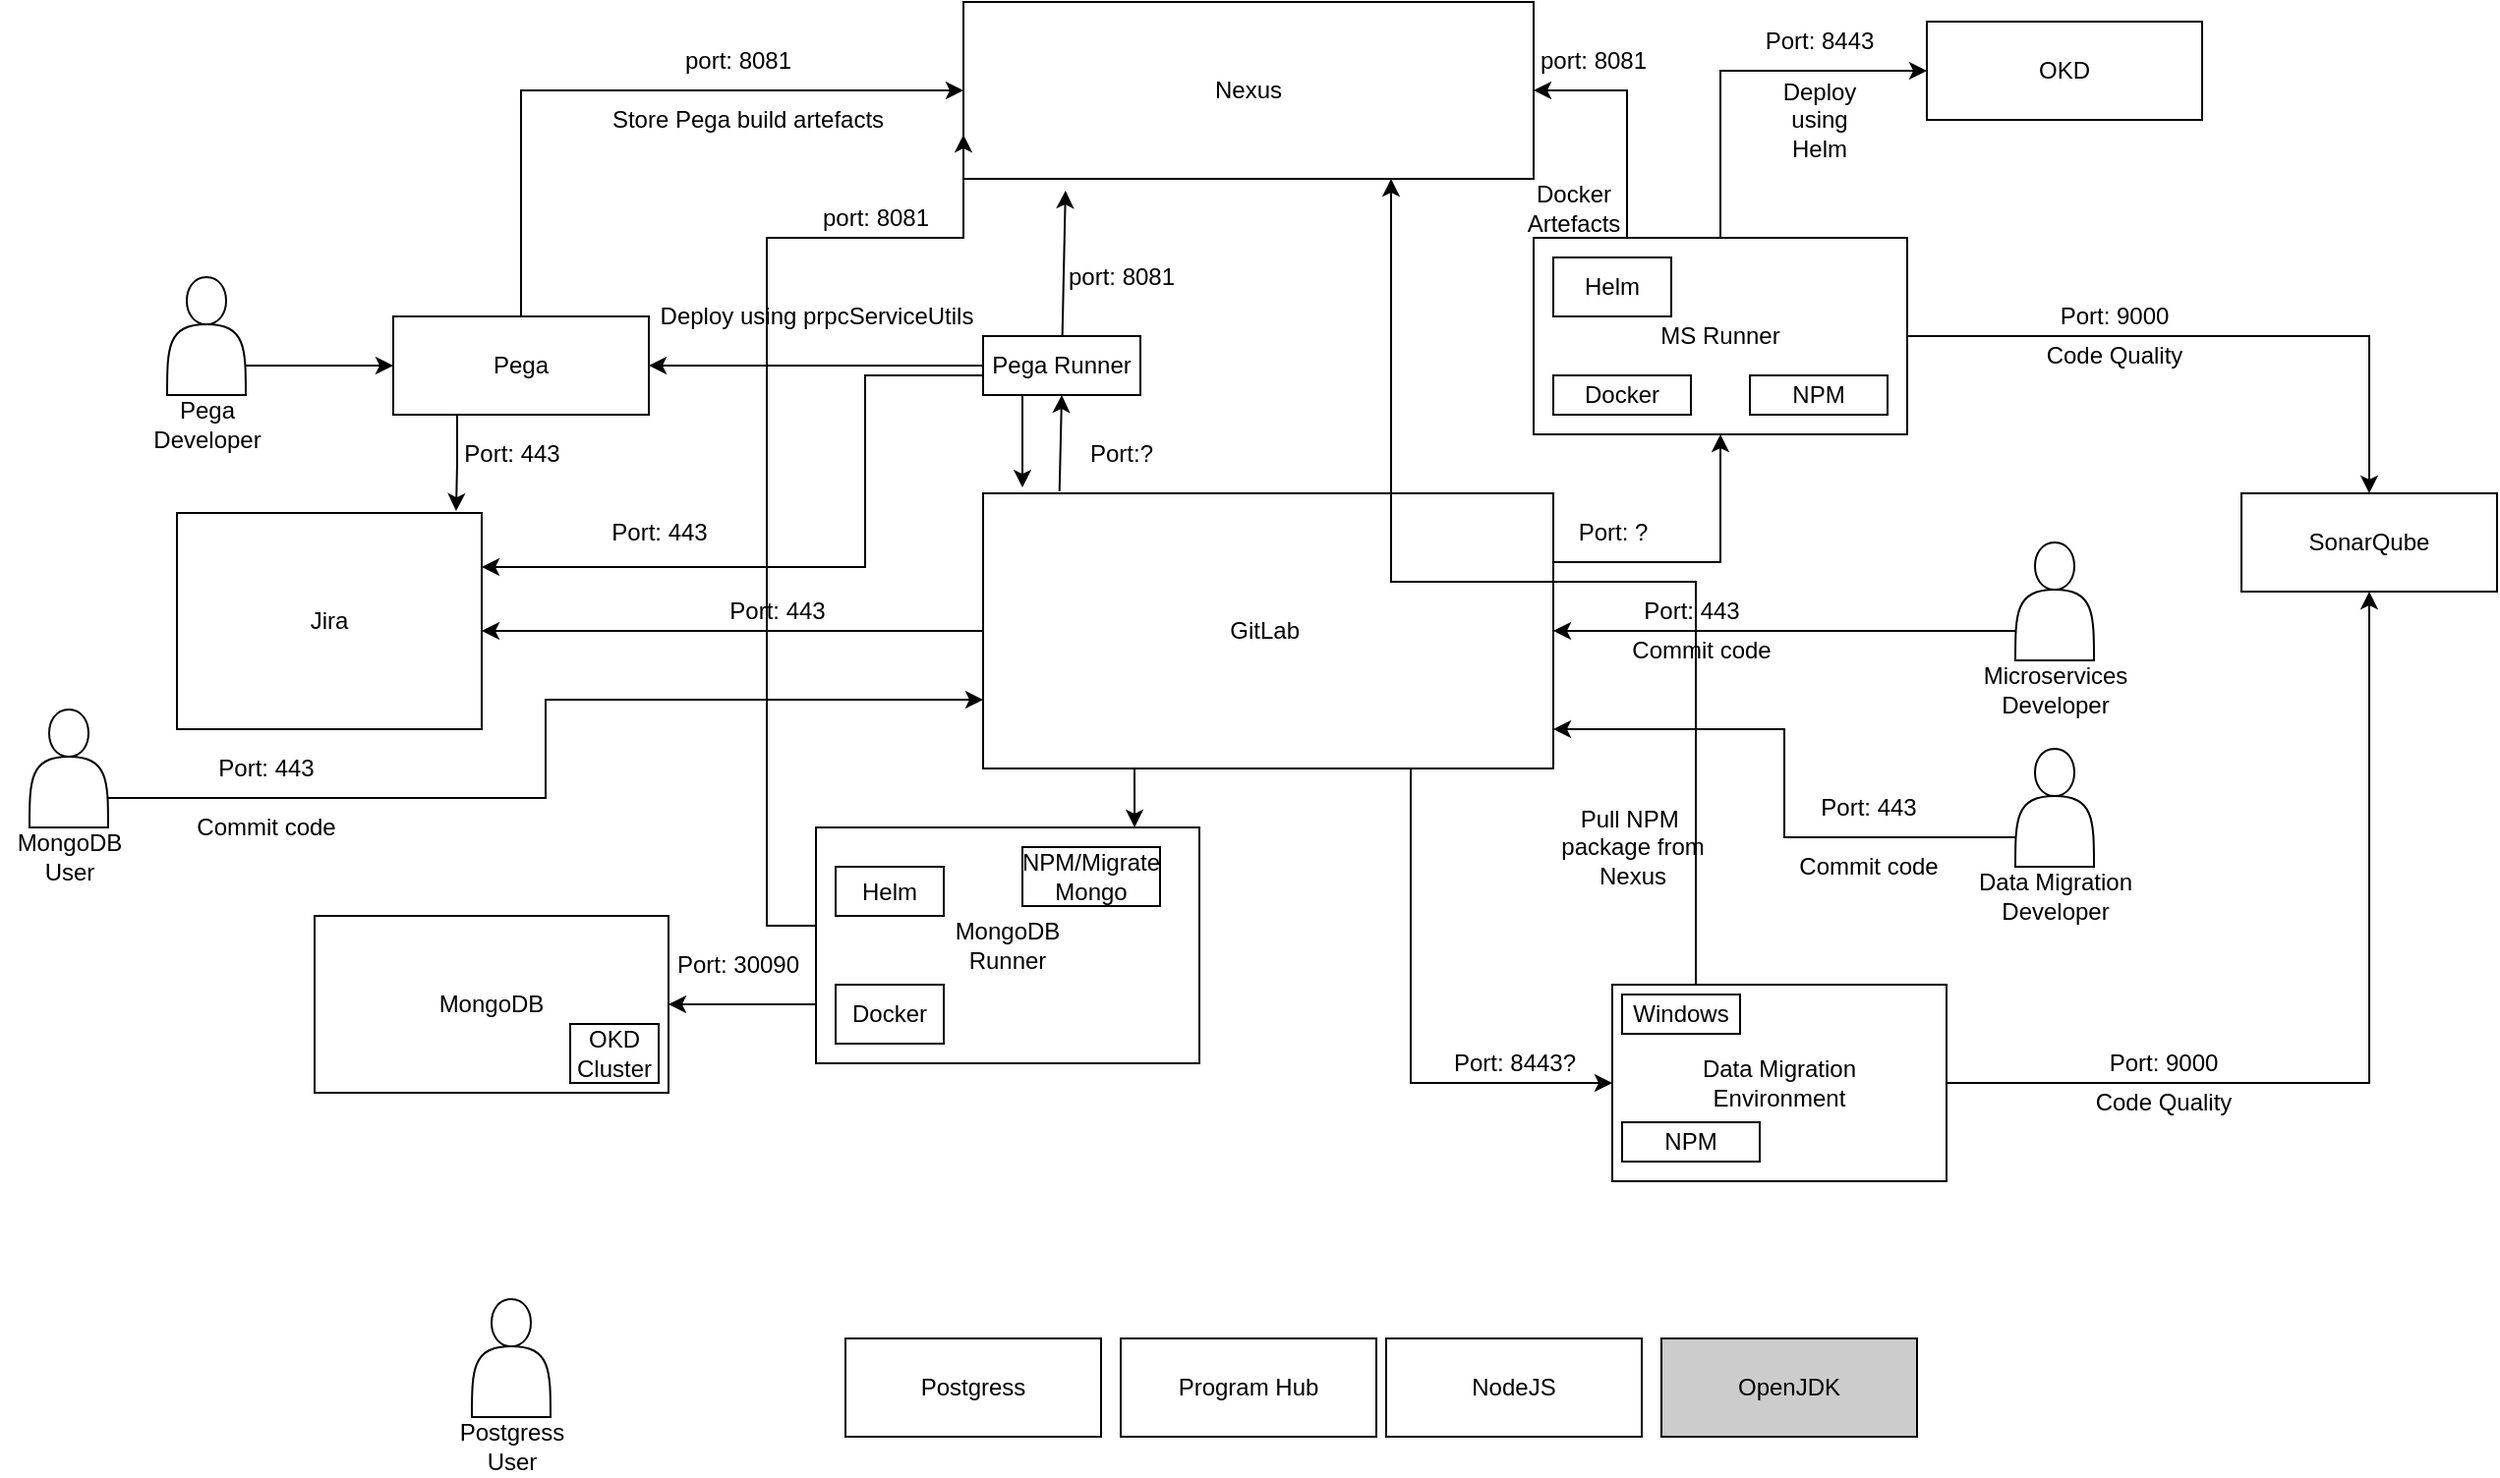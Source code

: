 <mxfile version="14.3.0" type="github">
  <diagram id="yEX03F2-4k3QhNtm0nUO" name="Page-1">
    <mxGraphModel dx="1773" dy="402" grid="1" gridSize="10" guides="1" tooltips="1" connect="1" arrows="1" fold="1" page="1" pageScale="1" pageWidth="850" pageHeight="1100" math="0" shadow="0">
      <root>
        <mxCell id="0" />
        <mxCell id="1" parent="0" />
        <mxCell id="2I3kHFt0QKKIAk0io2S7-80" style="edgeStyle=orthogonalEdgeStyle;rounded=0;orthogonalLoop=1;jettySize=auto;html=1;exitX=0.25;exitY=0;exitDx=0;exitDy=0;entryX=1;entryY=0.5;entryDx=0;entryDy=0;" parent="1" source="2I3kHFt0QKKIAk0io2S7-72" target="2I3kHFt0QKKIAk0io2S7-3" edge="1">
          <mxGeometry relative="1" as="geometry" />
        </mxCell>
        <mxCell id="2I3kHFt0QKKIAk0io2S7-91" style="edgeStyle=orthogonalEdgeStyle;rounded=0;orthogonalLoop=1;jettySize=auto;html=1;exitX=1;exitY=0.5;exitDx=0;exitDy=0;entryX=0.5;entryY=0;entryDx=0;entryDy=0;" parent="1" source="2I3kHFt0QKKIAk0io2S7-72" target="2I3kHFt0QKKIAk0io2S7-21" edge="1">
          <mxGeometry relative="1" as="geometry" />
        </mxCell>
        <mxCell id="2I3kHFt0QKKIAk0io2S7-72" value="MS Runner" style="rounded=0;whiteSpace=wrap;html=1;fillColor=#FFFFFF;" parent="1" vertex="1">
          <mxGeometry x="600" y="190" width="190" height="100" as="geometry" />
        </mxCell>
        <mxCell id="2I3kHFt0QKKIAk0io2S7-44" style="edgeStyle=orthogonalEdgeStyle;rounded=0;orthogonalLoop=1;jettySize=auto;html=1;exitX=0;exitY=0.5;exitDx=0;exitDy=0;" parent="1" source="2I3kHFt0QKKIAk0io2S7-2" edge="1">
          <mxGeometry relative="1" as="geometry">
            <mxPoint x="65" y="390" as="targetPoint" />
          </mxGeometry>
        </mxCell>
        <mxCell id="2I3kHFt0QKKIAk0io2S7-77" style="edgeStyle=orthogonalEdgeStyle;rounded=0;orthogonalLoop=1;jettySize=auto;html=1;exitX=1;exitY=0.25;exitDx=0;exitDy=0;entryX=0.5;entryY=1;entryDx=0;entryDy=0;" parent="1" source="2I3kHFt0QKKIAk0io2S7-2" target="2I3kHFt0QKKIAk0io2S7-72" edge="1">
          <mxGeometry relative="1" as="geometry" />
        </mxCell>
        <mxCell id="2I3kHFt0QKKIAk0io2S7-98" style="edgeStyle=orthogonalEdgeStyle;rounded=0;orthogonalLoop=1;jettySize=auto;html=1;exitX=0.75;exitY=1;exitDx=0;exitDy=0;entryX=0;entryY=0.5;entryDx=0;entryDy=0;" parent="1" source="2I3kHFt0QKKIAk0io2S7-2" target="2I3kHFt0QKKIAk0io2S7-16" edge="1">
          <mxGeometry relative="1" as="geometry">
            <Array as="points">
              <mxPoint x="538" y="620" />
            </Array>
          </mxGeometry>
        </mxCell>
        <mxCell id="svDkDxRGT5RZ3vrF5M3s-15" style="edgeStyle=orthogonalEdgeStyle;rounded=0;orthogonalLoop=1;jettySize=auto;html=1;exitX=0.25;exitY=1;exitDx=0;exitDy=0;entryX=0.831;entryY=0;entryDx=0;entryDy=0;entryPerimeter=0;" edge="1" parent="1" source="2I3kHFt0QKKIAk0io2S7-2" target="svDkDxRGT5RZ3vrF5M3s-7">
          <mxGeometry relative="1" as="geometry" />
        </mxCell>
        <mxCell id="2I3kHFt0QKKIAk0io2S7-2" value="GitLab&amp;nbsp;" style="rounded=0;whiteSpace=wrap;html=1;" parent="1" vertex="1">
          <mxGeometry x="320" y="320" width="290" height="140" as="geometry" />
        </mxCell>
        <mxCell id="2I3kHFt0QKKIAk0io2S7-3" value="Nexus" style="rounded=0;whiteSpace=wrap;html=1;" parent="1" vertex="1">
          <mxGeometry x="310" y="70" width="290" height="90" as="geometry" />
        </mxCell>
        <mxCell id="2I3kHFt0QKKIAk0io2S7-7" value="" style="shape=actor;whiteSpace=wrap;html=1;" parent="1" vertex="1">
          <mxGeometry x="845" y="345" width="40" height="60" as="geometry" />
        </mxCell>
        <mxCell id="2I3kHFt0QKKIAk0io2S7-10" value="Microservices &lt;br&gt;Developer" style="text;html=1;align=center;verticalAlign=middle;resizable=0;points=[];autosize=1;" parent="1" vertex="1">
          <mxGeometry x="820" y="405" width="90" height="30" as="geometry" />
        </mxCell>
        <mxCell id="svDkDxRGT5RZ3vrF5M3s-9" style="edgeStyle=orthogonalEdgeStyle;rounded=0;orthogonalLoop=1;jettySize=auto;html=1;entryX=0;entryY=0.75;entryDx=0;entryDy=0;" edge="1" parent="1" source="svDkDxRGT5RZ3vrF5M3s-7" target="2I3kHFt0QKKIAk0io2S7-3">
          <mxGeometry relative="1" as="geometry">
            <Array as="points">
              <mxPoint x="210" y="540" />
              <mxPoint x="210" y="190" />
              <mxPoint x="310" y="190" />
            </Array>
          </mxGeometry>
        </mxCell>
        <mxCell id="2I3kHFt0QKKIAk0io2S7-13" value="MongoDB" style="rounded=0;whiteSpace=wrap;html=1;" parent="1" vertex="1">
          <mxGeometry x="-20" y="535" width="180" height="90" as="geometry" />
        </mxCell>
        <mxCell id="2I3kHFt0QKKIAk0io2S7-14" value="Postgress" style="rounded=0;whiteSpace=wrap;html=1;" parent="1" vertex="1">
          <mxGeometry x="250" y="750" width="130" height="50" as="geometry" />
        </mxCell>
        <mxCell id="2I3kHFt0QKKIAk0io2S7-15" value="Program Hub" style="rounded=0;whiteSpace=wrap;html=1;" parent="1" vertex="1">
          <mxGeometry x="390" y="750" width="130" height="50" as="geometry" />
        </mxCell>
        <mxCell id="2I3kHFt0QKKIAk0io2S7-94" style="edgeStyle=orthogonalEdgeStyle;rounded=0;orthogonalLoop=1;jettySize=auto;html=1;exitX=1;exitY=0.5;exitDx=0;exitDy=0;entryX=0.5;entryY=1;entryDx=0;entryDy=0;" parent="1" source="2I3kHFt0QKKIAk0io2S7-16" target="2I3kHFt0QKKIAk0io2S7-21" edge="1">
          <mxGeometry relative="1" as="geometry" />
        </mxCell>
        <mxCell id="svDkDxRGT5RZ3vrF5M3s-25" style="edgeStyle=orthogonalEdgeStyle;rounded=0;orthogonalLoop=1;jettySize=auto;html=1;exitX=0.25;exitY=0;exitDx=0;exitDy=0;entryX=0.75;entryY=1;entryDx=0;entryDy=0;" edge="1" parent="1" source="2I3kHFt0QKKIAk0io2S7-16" target="2I3kHFt0QKKIAk0io2S7-3">
          <mxGeometry relative="1" as="geometry">
            <mxPoint x="530" y="170" as="targetPoint" />
          </mxGeometry>
        </mxCell>
        <mxCell id="2I3kHFt0QKKIAk0io2S7-16" value="Data Migration &lt;br&gt;Environment" style="rounded=0;whiteSpace=wrap;html=1;" parent="1" vertex="1">
          <mxGeometry x="640" y="570" width="170" height="100" as="geometry" />
        </mxCell>
        <mxCell id="2I3kHFt0QKKIAk0io2S7-18" value="OKD" style="rounded=0;whiteSpace=wrap;html=1;" parent="1" vertex="1">
          <mxGeometry x="800" y="80" width="140" height="50" as="geometry" />
        </mxCell>
        <mxCell id="2I3kHFt0QKKIAk0io2S7-21" value="SonarQube" style="rounded=0;whiteSpace=wrap;html=1;" parent="1" vertex="1">
          <mxGeometry x="960" y="320" width="130" height="50" as="geometry" />
        </mxCell>
        <mxCell id="2I3kHFt0QKKIAk0io2S7-22" value="NPM" style="rounded=0;whiteSpace=wrap;html=1;" parent="1" vertex="1">
          <mxGeometry x="710" y="260" width="70" height="20" as="geometry" />
        </mxCell>
        <mxCell id="2I3kHFt0QKKIAk0io2S7-24" value="Helm" style="rounded=0;whiteSpace=wrap;html=1;" parent="1" vertex="1">
          <mxGeometry x="610" y="200" width="60" height="30" as="geometry" />
        </mxCell>
        <mxCell id="2I3kHFt0QKKIAk0io2S7-23" value="OpenJDK" style="rounded=0;whiteSpace=wrap;html=1;fillColor=#CCCCCC;" parent="1" vertex="1">
          <mxGeometry x="665" y="750" width="130" height="50" as="geometry" />
        </mxCell>
        <mxCell id="2I3kHFt0QKKIAk0io2S7-25" value="NodeJS" style="rounded=0;whiteSpace=wrap;html=1;" parent="1" vertex="1">
          <mxGeometry x="525" y="750" width="130" height="50" as="geometry" />
        </mxCell>
        <mxCell id="2I3kHFt0QKKIAk0io2S7-87" style="edgeStyle=orthogonalEdgeStyle;rounded=0;orthogonalLoop=1;jettySize=auto;html=1;exitX=0;exitY=0.75;exitDx=0;exitDy=0;entryX=1;entryY=0.857;entryDx=0;entryDy=0;entryPerimeter=0;" parent="1" source="2I3kHFt0QKKIAk0io2S7-26" target="2I3kHFt0QKKIAk0io2S7-2" edge="1">
          <mxGeometry relative="1" as="geometry" />
        </mxCell>
        <mxCell id="2I3kHFt0QKKIAk0io2S7-26" value="" style="shape=actor;whiteSpace=wrap;html=1;" parent="1" vertex="1">
          <mxGeometry x="845" y="450" width="40" height="60" as="geometry" />
        </mxCell>
        <mxCell id="2I3kHFt0QKKIAk0io2S7-27" value="Data Migration&lt;br&gt;Developer" style="text;html=1;align=center;verticalAlign=middle;resizable=0;points=[];autosize=1;" parent="1" vertex="1">
          <mxGeometry x="820" y="510" width="90" height="30" as="geometry" />
        </mxCell>
        <mxCell id="2I3kHFt0QKKIAk0io2S7-32" style="edgeStyle=orthogonalEdgeStyle;rounded=0;orthogonalLoop=1;jettySize=auto;html=1;exitX=0.5;exitY=0;exitDx=0;exitDy=0;entryX=0;entryY=0.5;entryDx=0;entryDy=0;" parent="1" source="2I3kHFt0QKKIAk0io2S7-28" target="2I3kHFt0QKKIAk0io2S7-3" edge="1">
          <mxGeometry relative="1" as="geometry" />
        </mxCell>
        <mxCell id="svDkDxRGT5RZ3vrF5M3s-3" style="edgeStyle=orthogonalEdgeStyle;rounded=0;orthogonalLoop=1;jettySize=auto;html=1;exitX=0.25;exitY=1;exitDx=0;exitDy=0;entryX=0.916;entryY=-0.009;entryDx=0;entryDy=0;entryPerimeter=0;" edge="1" parent="1" source="2I3kHFt0QKKIAk0io2S7-28" target="2I3kHFt0QKKIAk0io2S7-39">
          <mxGeometry relative="1" as="geometry" />
        </mxCell>
        <mxCell id="2I3kHFt0QKKIAk0io2S7-28" value="Pega" style="rounded=0;whiteSpace=wrap;html=1;" parent="1" vertex="1">
          <mxGeometry x="20" y="230" width="130" height="50" as="geometry" />
        </mxCell>
        <mxCell id="svDkDxRGT5RZ3vrF5M3s-2" style="edgeStyle=orthogonalEdgeStyle;rounded=0;orthogonalLoop=1;jettySize=auto;html=1;exitX=1;exitY=0.75;exitDx=0;exitDy=0;entryX=0;entryY=0.5;entryDx=0;entryDy=0;" edge="1" parent="1" source="2I3kHFt0QKKIAk0io2S7-34" target="2I3kHFt0QKKIAk0io2S7-28">
          <mxGeometry relative="1" as="geometry" />
        </mxCell>
        <mxCell id="2I3kHFt0QKKIAk0io2S7-34" value="" style="shape=actor;whiteSpace=wrap;html=1;" parent="1" vertex="1">
          <mxGeometry x="-95" y="210" width="40" height="60" as="geometry" />
        </mxCell>
        <mxCell id="2I3kHFt0QKKIAk0io2S7-35" value="Pega &lt;br&gt;Developer" style="text;html=1;align=center;verticalAlign=middle;resizable=0;points=[];autosize=1;" parent="1" vertex="1">
          <mxGeometry x="-110" y="270" width="70" height="30" as="geometry" />
        </mxCell>
        <mxCell id="2I3kHFt0QKKIAk0io2S7-39" value="Jira" style="rounded=0;whiteSpace=wrap;html=1;" parent="1" vertex="1">
          <mxGeometry x="-90" y="330" width="155" height="110" as="geometry" />
        </mxCell>
        <mxCell id="2I3kHFt0QKKIAk0io2S7-45" value="port: 8081" style="text;html=1;align=center;verticalAlign=middle;resizable=0;points=[];autosize=1;" parent="1" vertex="1">
          <mxGeometry x="160" y="90" width="70" height="20" as="geometry" />
        </mxCell>
        <mxCell id="2I3kHFt0QKKIAk0io2S7-46" value="Port: 443" style="text;html=1;align=center;verticalAlign=middle;resizable=0;points=[];autosize=1;" parent="1" vertex="1">
          <mxGeometry x="185" y="370" width="60" height="20" as="geometry" />
        </mxCell>
        <mxCell id="2I3kHFt0QKKIAk0io2S7-48" value="Store Pega build artefacts" style="text;html=1;align=center;verticalAlign=middle;resizable=0;points=[];autosize=1;" parent="1" vertex="1">
          <mxGeometry x="125" y="120" width="150" height="20" as="geometry" />
        </mxCell>
        <mxCell id="2I3kHFt0QKKIAk0io2S7-65" style="edgeStyle=orthogonalEdgeStyle;rounded=0;orthogonalLoop=1;jettySize=auto;html=1;exitX=0.25;exitY=1;exitDx=0;exitDy=0;entryX=1;entryY=0.25;entryDx=0;entryDy=0;" parent="1" source="2I3kHFt0QKKIAk0io2S7-49" target="2I3kHFt0QKKIAk0io2S7-39" edge="1">
          <mxGeometry relative="1" as="geometry">
            <Array as="points">
              <mxPoint x="340" y="260" />
              <mxPoint x="260" y="260" />
              <mxPoint x="260" y="358" />
            </Array>
          </mxGeometry>
        </mxCell>
        <mxCell id="2I3kHFt0QKKIAk0io2S7-66" style="edgeStyle=orthogonalEdgeStyle;rounded=0;orthogonalLoop=1;jettySize=auto;html=1;exitX=0.25;exitY=1;exitDx=0;exitDy=0;entryX=0.069;entryY=-0.021;entryDx=0;entryDy=0;entryPerimeter=0;" parent="1" source="2I3kHFt0QKKIAk0io2S7-49" target="2I3kHFt0QKKIAk0io2S7-2" edge="1">
          <mxGeometry relative="1" as="geometry">
            <Array as="points">
              <mxPoint x="340" y="290" />
              <mxPoint x="340" y="290" />
            </Array>
          </mxGeometry>
        </mxCell>
        <mxCell id="2I3kHFt0QKKIAk0io2S7-49" value="Pega Runner" style="rounded=0;whiteSpace=wrap;html=1;" parent="1" vertex="1">
          <mxGeometry x="320" y="240" width="80" height="30" as="geometry" />
        </mxCell>
        <mxCell id="2I3kHFt0QKKIAk0io2S7-52" value="" style="endArrow=classic;html=1;entryX=0.179;entryY=1.067;entryDx=0;entryDy=0;entryPerimeter=0;" parent="1" source="2I3kHFt0QKKIAk0io2S7-49" target="2I3kHFt0QKKIAk0io2S7-3" edge="1">
          <mxGeometry width="50" height="50" relative="1" as="geometry">
            <mxPoint x="300" y="300" as="sourcePoint" />
            <mxPoint x="357" y="160" as="targetPoint" />
          </mxGeometry>
        </mxCell>
        <mxCell id="2I3kHFt0QKKIAk0io2S7-53" value="port: 8081" style="text;html=1;align=center;verticalAlign=middle;resizable=0;points=[];autosize=1;" parent="1" vertex="1">
          <mxGeometry x="355" y="200" width="70" height="20" as="geometry" />
        </mxCell>
        <mxCell id="2I3kHFt0QKKIAk0io2S7-55" value="Port: 443" style="text;html=1;align=center;verticalAlign=middle;resizable=0;points=[];autosize=1;" parent="1" vertex="1">
          <mxGeometry x="125" y="330" width="60" height="20" as="geometry" />
        </mxCell>
        <mxCell id="2I3kHFt0QKKIAk0io2S7-62" value="" style="endArrow=classic;html=1;exitX=0;exitY=0.5;exitDx=0;exitDy=0;entryX=1;entryY=0.5;entryDx=0;entryDy=0;" parent="1" source="2I3kHFt0QKKIAk0io2S7-49" target="2I3kHFt0QKKIAk0io2S7-28" edge="1">
          <mxGeometry width="50" height="50" relative="1" as="geometry">
            <mxPoint x="300" y="300" as="sourcePoint" />
            <mxPoint x="350" y="250" as="targetPoint" />
          </mxGeometry>
        </mxCell>
        <mxCell id="2I3kHFt0QKKIAk0io2S7-63" value="Deploy using prpcServiceUtils" style="text;html=1;align=center;verticalAlign=middle;resizable=0;points=[];autosize=1;" parent="1" vertex="1">
          <mxGeometry x="150" y="220" width="170" height="20" as="geometry" />
        </mxCell>
        <mxCell id="2I3kHFt0QKKIAk0io2S7-67" value="" style="endArrow=classic;html=1;exitX=0.134;exitY=-0.007;exitDx=0;exitDy=0;exitPerimeter=0;entryX=0.5;entryY=1;entryDx=0;entryDy=0;" parent="1" source="2I3kHFt0QKKIAk0io2S7-2" target="2I3kHFt0QKKIAk0io2S7-49" edge="1">
          <mxGeometry width="50" height="50" relative="1" as="geometry">
            <mxPoint x="300" y="300" as="sourcePoint" />
            <mxPoint x="350" y="250" as="targetPoint" />
          </mxGeometry>
        </mxCell>
        <mxCell id="2I3kHFt0QKKIAk0io2S7-68" value="Port:?" style="text;html=1;align=center;verticalAlign=middle;resizable=0;points=[];autosize=1;" parent="1" vertex="1">
          <mxGeometry x="365" y="290" width="50" height="20" as="geometry" />
        </mxCell>
        <mxCell id="2I3kHFt0QKKIAk0io2S7-69" value="" style="endArrow=classic;html=1;exitX=0;exitY=0.75;exitDx=0;exitDy=0;" parent="1" source="2I3kHFt0QKKIAk0io2S7-7" edge="1">
          <mxGeometry width="50" height="50" relative="1" as="geometry">
            <mxPoint x="600" y="300" as="sourcePoint" />
            <mxPoint x="610" y="390" as="targetPoint" />
          </mxGeometry>
        </mxCell>
        <mxCell id="2I3kHFt0QKKIAk0io2S7-70" value="Port: 443" style="text;html=1;align=center;verticalAlign=middle;resizable=0;points=[];autosize=1;" parent="1" vertex="1">
          <mxGeometry x="650" y="370" width="60" height="20" as="geometry" />
        </mxCell>
        <mxCell id="2I3kHFt0QKKIAk0io2S7-71" value="Commit code" style="text;html=1;align=center;verticalAlign=middle;resizable=0;points=[];autosize=1;" parent="1" vertex="1">
          <mxGeometry x="640" y="390" width="90" height="20" as="geometry" />
        </mxCell>
        <mxCell id="2I3kHFt0QKKIAk0io2S7-73" style="edgeStyle=orthogonalEdgeStyle;rounded=0;orthogonalLoop=1;jettySize=auto;html=1;exitX=0.5;exitY=0;exitDx=0;exitDy=0;entryX=0;entryY=0.5;entryDx=0;entryDy=0;" parent="1" source="2I3kHFt0QKKIAk0io2S7-72" target="2I3kHFt0QKKIAk0io2S7-18" edge="1">
          <mxGeometry relative="1" as="geometry" />
        </mxCell>
        <mxCell id="2I3kHFt0QKKIAk0io2S7-74" value="Port: 8443" style="text;html=1;align=center;verticalAlign=middle;resizable=0;points=[];autosize=1;" parent="1" vertex="1">
          <mxGeometry x="710" y="80" width="70" height="20" as="geometry" />
        </mxCell>
        <mxCell id="2I3kHFt0QKKIAk0io2S7-76" value="Docker" style="rounded=0;whiteSpace=wrap;html=1;" parent="1" vertex="1">
          <mxGeometry x="610" y="260" width="70" height="20" as="geometry" />
        </mxCell>
        <mxCell id="2I3kHFt0QKKIAk0io2S7-78" value="Port: ?" style="text;html=1;align=center;verticalAlign=middle;resizable=0;points=[];autosize=1;" parent="1" vertex="1">
          <mxGeometry x="615" y="330" width="50" height="20" as="geometry" />
        </mxCell>
        <mxCell id="2I3kHFt0QKKIAk0io2S7-79" value="Deploy&lt;br&gt;using&lt;br&gt;Helm" style="text;html=1;align=center;verticalAlign=middle;resizable=0;points=[];autosize=1;" parent="1" vertex="1">
          <mxGeometry x="720" y="105" width="50" height="50" as="geometry" />
        </mxCell>
        <mxCell id="2I3kHFt0QKKIAk0io2S7-81" value="port: 8081" style="text;html=1;align=center;verticalAlign=middle;resizable=0;points=[];autosize=1;" parent="1" vertex="1">
          <mxGeometry x="595" y="90" width="70" height="20" as="geometry" />
        </mxCell>
        <mxCell id="2I3kHFt0QKKIAk0io2S7-86" value="Docker&lt;br&gt;Artefacts" style="text;html=1;align=center;verticalAlign=middle;resizable=0;points=[];autosize=1;" parent="1" vertex="1">
          <mxGeometry x="590" y="160" width="60" height="30" as="geometry" />
        </mxCell>
        <mxCell id="2I3kHFt0QKKIAk0io2S7-88" value="Port: 443" style="text;html=1;align=center;verticalAlign=middle;resizable=0;points=[];autosize=1;" parent="1" vertex="1">
          <mxGeometry x="740" y="470" width="60" height="20" as="geometry" />
        </mxCell>
        <mxCell id="2I3kHFt0QKKIAk0io2S7-89" value="Commit code" style="text;html=1;align=center;verticalAlign=middle;resizable=0;points=[];autosize=1;" parent="1" vertex="1">
          <mxGeometry x="725" y="500" width="90" height="20" as="geometry" />
        </mxCell>
        <mxCell id="2I3kHFt0QKKIAk0io2S7-90" value="NPM" style="rounded=0;whiteSpace=wrap;html=1;" parent="1" vertex="1">
          <mxGeometry x="645" y="640" width="70" height="20" as="geometry" />
        </mxCell>
        <mxCell id="2I3kHFt0QKKIAk0io2S7-92" value="Port: 9000" style="text;html=1;align=center;verticalAlign=middle;resizable=0;points=[];autosize=1;" parent="1" vertex="1">
          <mxGeometry x="860" y="220" width="70" height="20" as="geometry" />
        </mxCell>
        <mxCell id="2I3kHFt0QKKIAk0io2S7-93" value="Code Quality" style="text;html=1;align=center;verticalAlign=middle;resizable=0;points=[];autosize=1;" parent="1" vertex="1">
          <mxGeometry x="855" y="240" width="80" height="20" as="geometry" />
        </mxCell>
        <mxCell id="2I3kHFt0QKKIAk0io2S7-96" value="Port: 9000" style="text;html=1;align=center;verticalAlign=middle;resizable=0;points=[];autosize=1;" parent="1" vertex="1">
          <mxGeometry x="885" y="600" width="70" height="20" as="geometry" />
        </mxCell>
        <mxCell id="2I3kHFt0QKKIAk0io2S7-97" value="Code Quality" style="text;html=1;align=center;verticalAlign=middle;resizable=0;points=[];autosize=1;" parent="1" vertex="1">
          <mxGeometry x="880" y="620" width="80" height="20" as="geometry" />
        </mxCell>
        <mxCell id="yV7S4mQ3kaKlr4_Sbao1-2" value="Postgress &lt;br&gt;User" style="text;html=1;align=center;verticalAlign=middle;resizable=0;points=[];autosize=1;" parent="1" vertex="1">
          <mxGeometry x="45" y="790" width="70" height="30" as="geometry" />
        </mxCell>
        <mxCell id="yV7S4mQ3kaKlr4_Sbao1-3" value="" style="shape=actor;whiteSpace=wrap;html=1;" parent="1" vertex="1">
          <mxGeometry x="60" y="730" width="40" height="60" as="geometry" />
        </mxCell>
        <mxCell id="svDkDxRGT5RZ3vrF5M3s-5" style="edgeStyle=orthogonalEdgeStyle;rounded=0;orthogonalLoop=1;jettySize=auto;html=1;exitX=1;exitY=0.75;exitDx=0;exitDy=0;entryX=0;entryY=0.75;entryDx=0;entryDy=0;" edge="1" parent="1" source="yV7S4mQ3kaKlr4_Sbao1-4" target="2I3kHFt0QKKIAk0io2S7-2">
          <mxGeometry relative="1" as="geometry" />
        </mxCell>
        <mxCell id="yV7S4mQ3kaKlr4_Sbao1-4" value="" style="shape=actor;whiteSpace=wrap;html=1;" parent="1" vertex="1">
          <mxGeometry x="-165" y="430" width="40" height="60" as="geometry" />
        </mxCell>
        <mxCell id="yV7S4mQ3kaKlr4_Sbao1-5" value="MongoDB &lt;br&gt;User" style="text;html=1;align=center;verticalAlign=middle;resizable=0;points=[];autosize=1;" parent="1" vertex="1">
          <mxGeometry x="-180" y="490" width="70" height="30" as="geometry" />
        </mxCell>
        <mxCell id="svDkDxRGT5RZ3vrF5M3s-4" value="Port: 443" style="text;html=1;align=center;verticalAlign=middle;resizable=0;points=[];autosize=1;" vertex="1" parent="1">
          <mxGeometry x="50" y="290" width="60" height="20" as="geometry" />
        </mxCell>
        <mxCell id="svDkDxRGT5RZ3vrF5M3s-16" style="edgeStyle=orthogonalEdgeStyle;rounded=0;orthogonalLoop=1;jettySize=auto;html=1;exitX=0;exitY=0.75;exitDx=0;exitDy=0;" edge="1" parent="1" source="svDkDxRGT5RZ3vrF5M3s-7" target="2I3kHFt0QKKIAk0io2S7-13">
          <mxGeometry relative="1" as="geometry" />
        </mxCell>
        <mxCell id="svDkDxRGT5RZ3vrF5M3s-7" value="MongoDB &lt;br&gt;Runner" style="rounded=0;whiteSpace=wrap;html=1;" vertex="1" parent="1">
          <mxGeometry x="235" y="490" width="195" height="120" as="geometry" />
        </mxCell>
        <mxCell id="svDkDxRGT5RZ3vrF5M3s-8" value="OKD Cluster" style="rounded=0;whiteSpace=wrap;html=1;" vertex="1" parent="1">
          <mxGeometry x="110" y="590" width="45" height="30" as="geometry" />
        </mxCell>
        <mxCell id="svDkDxRGT5RZ3vrF5M3s-11" value="Docker" style="rounded=0;whiteSpace=wrap;html=1;" vertex="1" parent="1">
          <mxGeometry x="245" y="570" width="55" height="30" as="geometry" />
        </mxCell>
        <mxCell id="svDkDxRGT5RZ3vrF5M3s-13" value="Helm" style="rounded=0;whiteSpace=wrap;html=1;" vertex="1" parent="1">
          <mxGeometry x="245" y="510" width="55" height="25" as="geometry" />
        </mxCell>
        <mxCell id="svDkDxRGT5RZ3vrF5M3s-14" value="NPM/Migrate Mongo" style="rounded=0;whiteSpace=wrap;html=1;" vertex="1" parent="1">
          <mxGeometry x="340" y="500" width="70" height="30" as="geometry" />
        </mxCell>
        <mxCell id="svDkDxRGT5RZ3vrF5M3s-17" value="Port: 30090" style="text;html=1;align=center;verticalAlign=middle;resizable=0;points=[];autosize=1;" vertex="1" parent="1">
          <mxGeometry x="155" y="550" width="80" height="20" as="geometry" />
        </mxCell>
        <mxCell id="svDkDxRGT5RZ3vrF5M3s-18" value="port: 8081" style="text;html=1;align=center;verticalAlign=middle;resizable=0;points=[];autosize=1;" vertex="1" parent="1">
          <mxGeometry x="230" y="170" width="70" height="20" as="geometry" />
        </mxCell>
        <mxCell id="svDkDxRGT5RZ3vrF5M3s-20" value="Port: 443" style="text;html=1;align=center;verticalAlign=middle;resizable=0;points=[];autosize=1;" vertex="1" parent="1">
          <mxGeometry x="-75" y="450" width="60" height="20" as="geometry" />
        </mxCell>
        <mxCell id="svDkDxRGT5RZ3vrF5M3s-21" value="Commit code" style="text;html=1;align=center;verticalAlign=middle;resizable=0;points=[];autosize=1;" vertex="1" parent="1">
          <mxGeometry x="-90" y="480" width="90" height="20" as="geometry" />
        </mxCell>
        <mxCell id="svDkDxRGT5RZ3vrF5M3s-22" value="Windows" style="rounded=0;whiteSpace=wrap;html=1;" vertex="1" parent="1">
          <mxGeometry x="645" y="575" width="60" height="20" as="geometry" />
        </mxCell>
        <mxCell id="svDkDxRGT5RZ3vrF5M3s-24" value="Port: 8443?" style="text;html=1;align=center;verticalAlign=middle;resizable=0;points=[];autosize=1;" vertex="1" parent="1">
          <mxGeometry x="550" y="600" width="80" height="20" as="geometry" />
        </mxCell>
        <mxCell id="svDkDxRGT5RZ3vrF5M3s-26" value="Pull NPM&amp;nbsp;&lt;br&gt;package from &lt;br&gt;Nexus" style="text;html=1;align=center;verticalAlign=middle;resizable=0;points=[];autosize=1;" vertex="1" parent="1">
          <mxGeometry x="605" y="475" width="90" height="50" as="geometry" />
        </mxCell>
      </root>
    </mxGraphModel>
  </diagram>
</mxfile>
